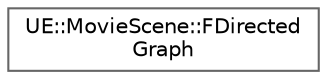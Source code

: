 digraph "Graphical Class Hierarchy"
{
 // INTERACTIVE_SVG=YES
 // LATEX_PDF_SIZE
  bgcolor="transparent";
  edge [fontname=Helvetica,fontsize=10,labelfontname=Helvetica,labelfontsize=10];
  node [fontname=Helvetica,fontsize=10,shape=box,height=0.2,width=0.4];
  rankdir="LR";
  Node0 [id="Node000000",label="UE::MovieScene::FDirected\lGraph",height=0.2,width=0.4,color="grey40", fillcolor="white", style="filled",URL="$da/dec/structUE_1_1MovieScene_1_1FDirectedGraph.html",tooltip="Directed graph represented as a bitarray for allocated nodes, and edges defined by pairs of integers ..."];
}

